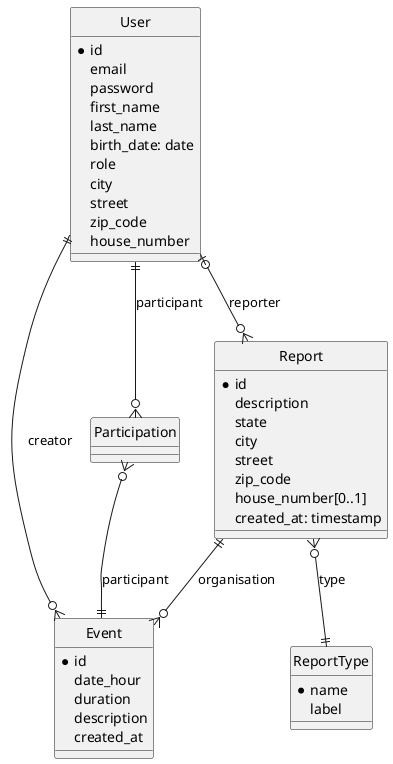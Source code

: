 @startuml
hide circle

entity User{
    * id
    email
    password
    first_name
    last_name
    birth_date: date
    role
    city
    street
    zip_code
    house_number
}

entity Participation {

}

entity Report {
    * id
    description
    state
    city
    street
    zip_code
    house_number[0..1]
    created_at: timestamp
}

entity Event {
    * id
    date_hour
    duration
    description
    created_at
}

entity ReportType {
    * name
    label
}

User |o--o{ Report : reporter
Report ||--o{ Event : organisation
User ||--o{ Participation : participant
Participation }o--|| Event : participant
User ||--o{ Event : creator
Report }o--|| ReportType : type

@enduml
